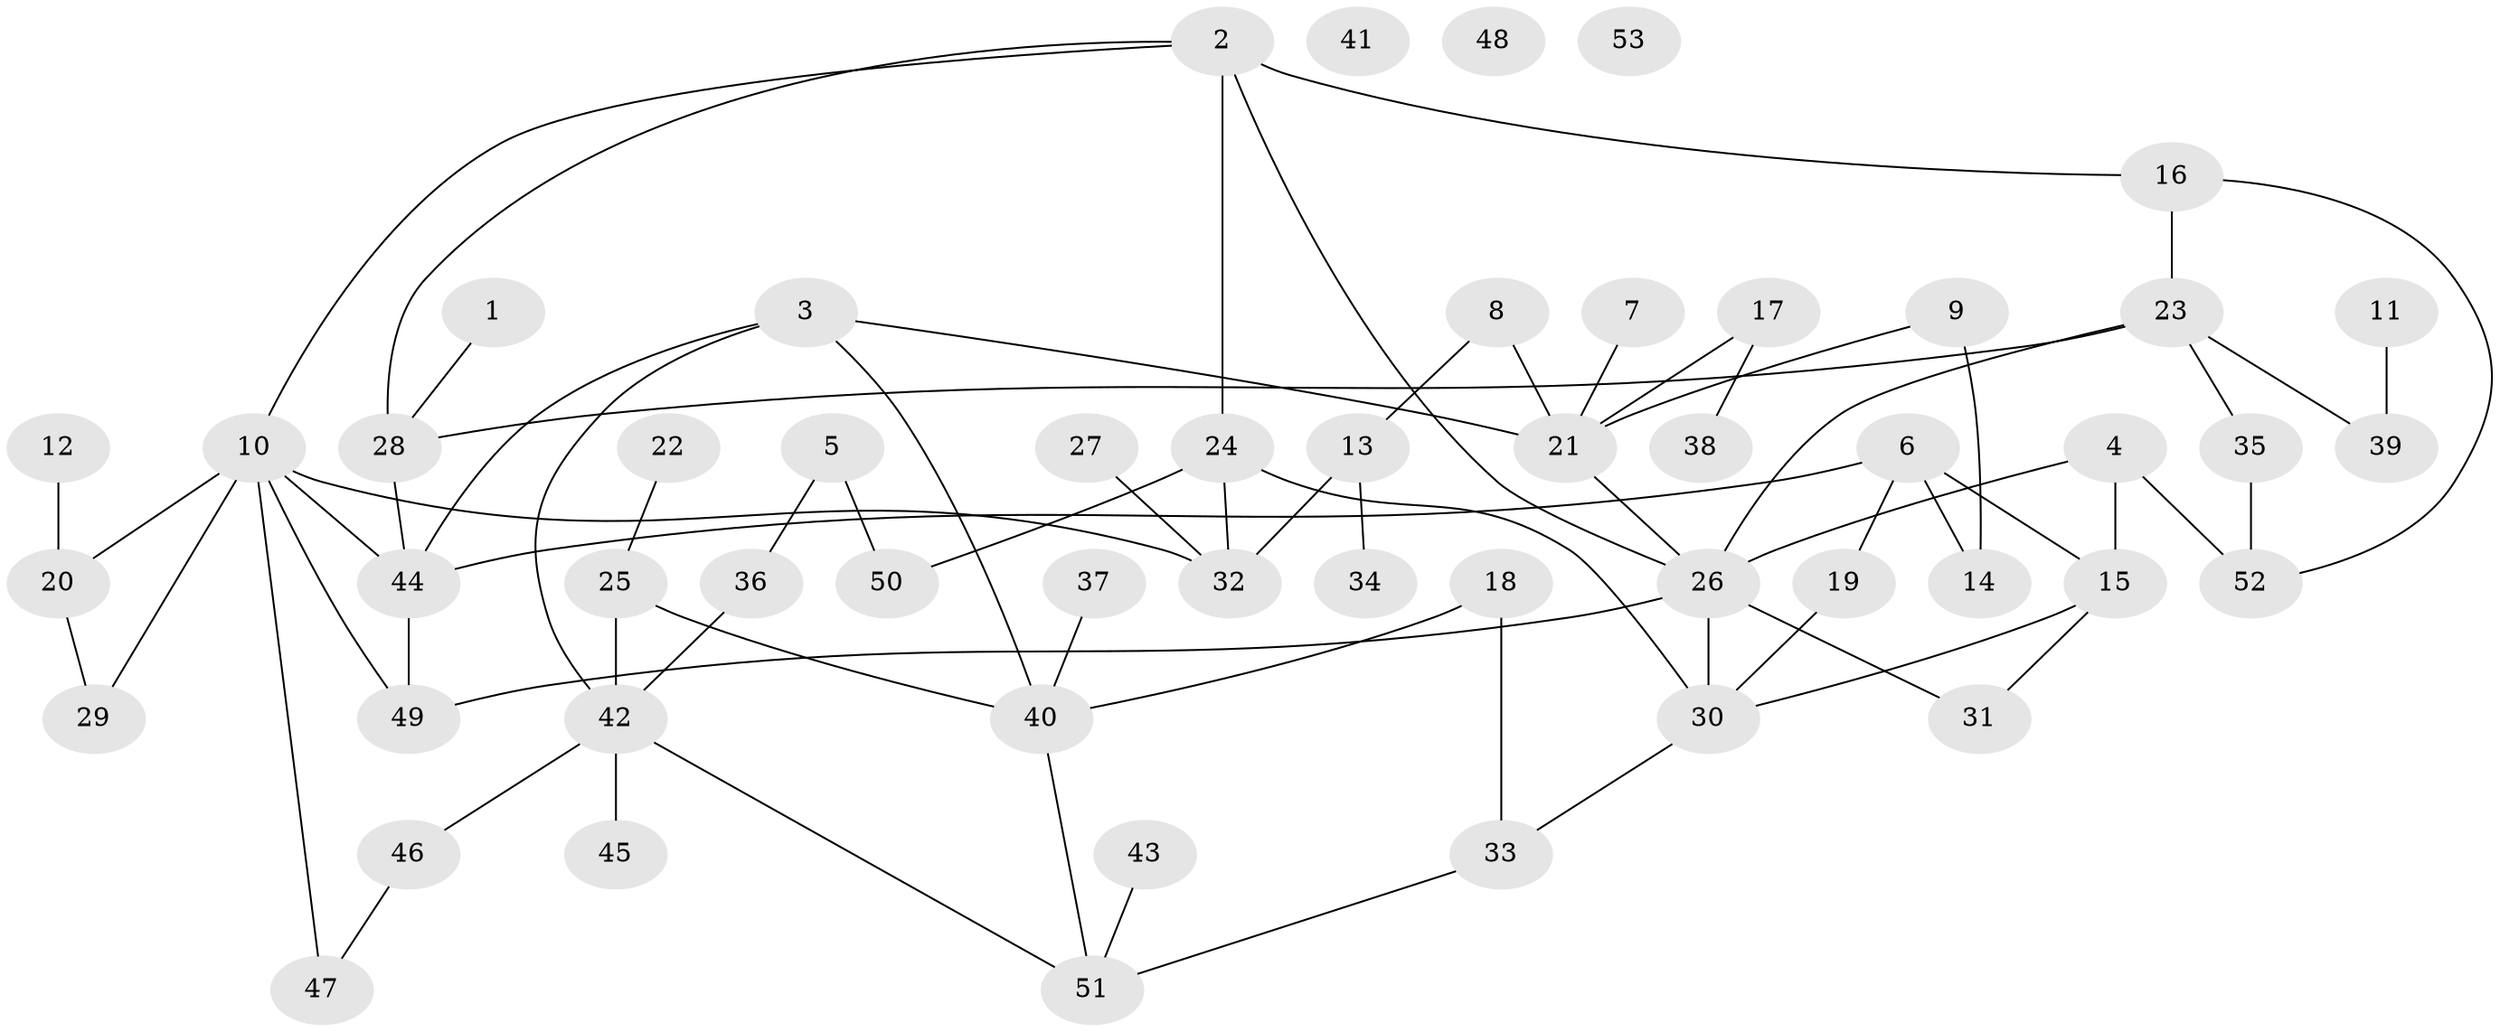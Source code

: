// coarse degree distribution, {5: 0.13793103448275862, 3: 0.13793103448275862, 2: 0.2413793103448276, 9: 0.034482758620689655, 4: 0.13793103448275862, 6: 0.06896551724137931, 1: 0.2413793103448276}
// Generated by graph-tools (version 1.1) at 2025/47/03/04/25 22:47:53]
// undirected, 53 vertices, 72 edges
graph export_dot {
  node [color=gray90,style=filled];
  1;
  2;
  3;
  4;
  5;
  6;
  7;
  8;
  9;
  10;
  11;
  12;
  13;
  14;
  15;
  16;
  17;
  18;
  19;
  20;
  21;
  22;
  23;
  24;
  25;
  26;
  27;
  28;
  29;
  30;
  31;
  32;
  33;
  34;
  35;
  36;
  37;
  38;
  39;
  40;
  41;
  42;
  43;
  44;
  45;
  46;
  47;
  48;
  49;
  50;
  51;
  52;
  53;
  1 -- 28;
  2 -- 10;
  2 -- 16;
  2 -- 24;
  2 -- 26;
  2 -- 28;
  3 -- 21;
  3 -- 40;
  3 -- 42;
  3 -- 44;
  4 -- 15;
  4 -- 26;
  4 -- 52;
  5 -- 36;
  5 -- 50;
  6 -- 14;
  6 -- 15;
  6 -- 19;
  6 -- 44;
  7 -- 21;
  8 -- 13;
  8 -- 21;
  9 -- 14;
  9 -- 21;
  10 -- 20;
  10 -- 29;
  10 -- 32;
  10 -- 44;
  10 -- 47;
  10 -- 49;
  11 -- 39;
  12 -- 20;
  13 -- 32;
  13 -- 34;
  15 -- 30;
  15 -- 31;
  16 -- 23;
  16 -- 52;
  17 -- 21;
  17 -- 38;
  18 -- 33;
  18 -- 40;
  19 -- 30;
  20 -- 29;
  21 -- 26;
  22 -- 25;
  23 -- 26;
  23 -- 28;
  23 -- 35;
  23 -- 39;
  24 -- 30;
  24 -- 32;
  24 -- 50;
  25 -- 40;
  25 -- 42;
  26 -- 30;
  26 -- 31;
  26 -- 49;
  27 -- 32;
  28 -- 44;
  30 -- 33;
  33 -- 51;
  35 -- 52;
  36 -- 42;
  37 -- 40;
  40 -- 51;
  42 -- 45;
  42 -- 46;
  42 -- 51;
  43 -- 51;
  44 -- 49;
  46 -- 47;
}

